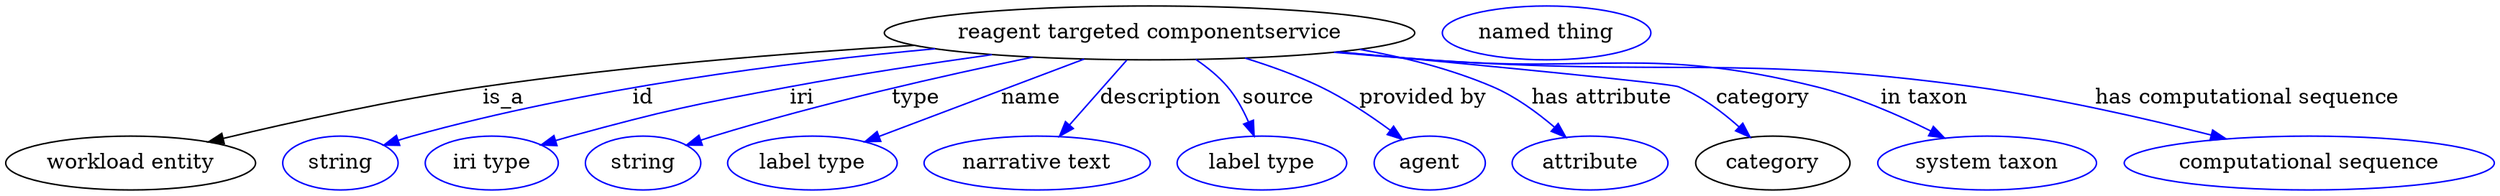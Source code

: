 digraph {
	graph [bb="0,0,1657.7,123"];
	node [label="\N"];
	"reagent targeted componentservice"	[height=0.5,
		label="reagent targeted componentservice",
		pos="763.19,105",
		width=4.9107];
	"workload entity"	[height=0.5,
		pos="83.193,18",
		width=2.3109];
	"reagent targeted componentservice" -> "workload entity"	[label=is_a,
		lp="332.19,61.5",
		pos="e,135.11,32.095 606.12,96.684 520.67,91.439 413.29,82.796 318.19,69 258.84,60.39 192.04,45.681 144.87,34.438"];
	id	[color=blue,
		height=0.5,
		label=string,
		pos="223.19,18",
		width=1.0652];
	"reagent targeted componentservice" -> id	[color=blue,
		label=id,
		lp="425.19,61.5",
		pos="e,252.18,29.996 620.39,94.38 521.08,85.247 386.38,67.961 271.19,36 268.08,35.137 264.88,34.175 261.69,33.159",
		style=solid];
	iri	[color=blue,
		height=0.5,
		label="iri type",
		pos="324.19,18",
		width=1.2277];
	"reagent targeted componentservice" -> iri	[color=blue,
		label=iri,
		lp="531.19,61.5",
		pos="e,357.48,29.946 658.05,90.499 615.99,84.621 567.17,77.199 523.19,69 458.22,56.888 441.99,53.271 378.19,36 374.61,35.031 370.92,33.979 \
367.22,32.889",
		style=solid];
	type	[color=blue,
		height=0.5,
		label=string,
		pos="425.19,18",
		width=1.0652];
	"reagent targeted componentservice" -> type	[color=blue,
		label=type,
		lp="607.19,61.5",
		pos="e,454.13,29.97 685.23,88.803 626.18,76.568 543.37,57.847 472.19,36 469.43,35.153 466.59,34.238 463.75,33.289",
		style=solid];
	name	[color=blue,
		height=0.5,
		label="label type",
		pos="538.19,18",
		width=1.5707];
	"reagent targeted componentservice" -> name	[color=blue,
		label=name,
		lp="684.19,61.5",
		pos="e,573.23,32.237 719.54,87.51 680.11,72.614 622.34,50.79 582.66,35.798",
		style=solid];
	description	[color=blue,
		height=0.5,
		label="narrative text",
		pos="688.19,18",
		width=2.0943];
	"reagent targeted componentservice" -> description	[color=blue,
		label=description,
		lp="770.69,61.5",
		pos="e,703.09,35.885 748.02,86.799 737.07,74.39 722.13,57.458 709.91,43.618",
		style=solid];
	source	[color=blue,
		height=0.5,
		label="label type",
		pos="838.19,18",
		width=1.5707];
	"reagent targeted componentservice" -> source	[color=blue,
		label=source,
		lp="849.19,61.5",
		pos="e,832.98,36.066 794.05,87.262 801.64,82.125 809.27,75.963 815.19,69 821,62.169 825.64,53.628 829.19,45.547",
		style=solid];
	"provided by"	[color=blue,
		height=0.5,
		label=agent,
		pos="950.19,18",
		width=1.0291];
	"reagent targeted componentservice" -> "provided by"	[color=blue,
		label="provided by",
		lp="945.69,61.5",
		pos="e,931.94,33.821 826.91,88.151 843.66,82.992 861.43,76.597 877.19,69 893.54,61.12 910.34,49.867 923.7,40.03",
		style=solid];
	"has attribute"	[color=blue,
		height=0.5,
		label=attribute,
		pos="1057.2,18",
		width=1.4443];
	"reagent targeted componentservice" -> "has attribute"	[color=blue,
		label="has attribute",
		lp="1065.2,61.5",
		pos="e,1041.1,35.19 903.45,93.968 933.52,88.706 964.55,80.809 992.19,69 1007.3,62.548 1022,51.756 1033.6,41.846",
		style=solid];
	category	[height=0.5,
		pos="1178.2,18",
		width=1.4263];
	"reagent targeted componentservice" -> category	[color=blue,
		label=category,
		lp="1172.7,61.5",
		pos="e,1163.1,35.487 889.43,92.324 988.56,83.023 1110.8,71.207 1116.2,69 1130.8,63.011 1144.7,52.407 1155.7,42.501",
		style=solid];
	"in taxon"	[color=blue,
		height=0.5,
		label="system taxon",
		pos="1320.2,18",
		width=2.022];
	"reagent targeted componentservice" -> "in taxon"	[color=blue,
		label="in taxon",
		lp="1279.2,61.5",
		pos="e,1292.2,34.833 887.55,92.185 907.81,90.372 928.58,88.58 948.19,87 1063.7,77.7 1095.8,97.04 1208.2,69 1234.3,62.489 1261.9,50.231 \
1283.2,39.482",
		style=solid];
	"has computational sequence"	[color=blue,
		height=0.5,
		label="computational sequence",
		pos="1534.2,18",
		width=3.4303];
	"reagent targeted componentservice" -> "has computational sequence"	[color=blue,
		label="has computational sequence",
		lp="1494.7,61.5",
		pos="e,1479,34.209 886.03,91.98 906.77,90.161 928.08,88.42 948.19,87 1109.8,75.587 1151.7,90.876 1312.2,69 1365.7,61.708 1425.3,47.952 \
1469.3,36.712",
		style=solid];
	"named thing_category"	[color=blue,
		height=0.5,
		label="named thing",
		pos="1027.2,105",
		width=1.9318];
}
